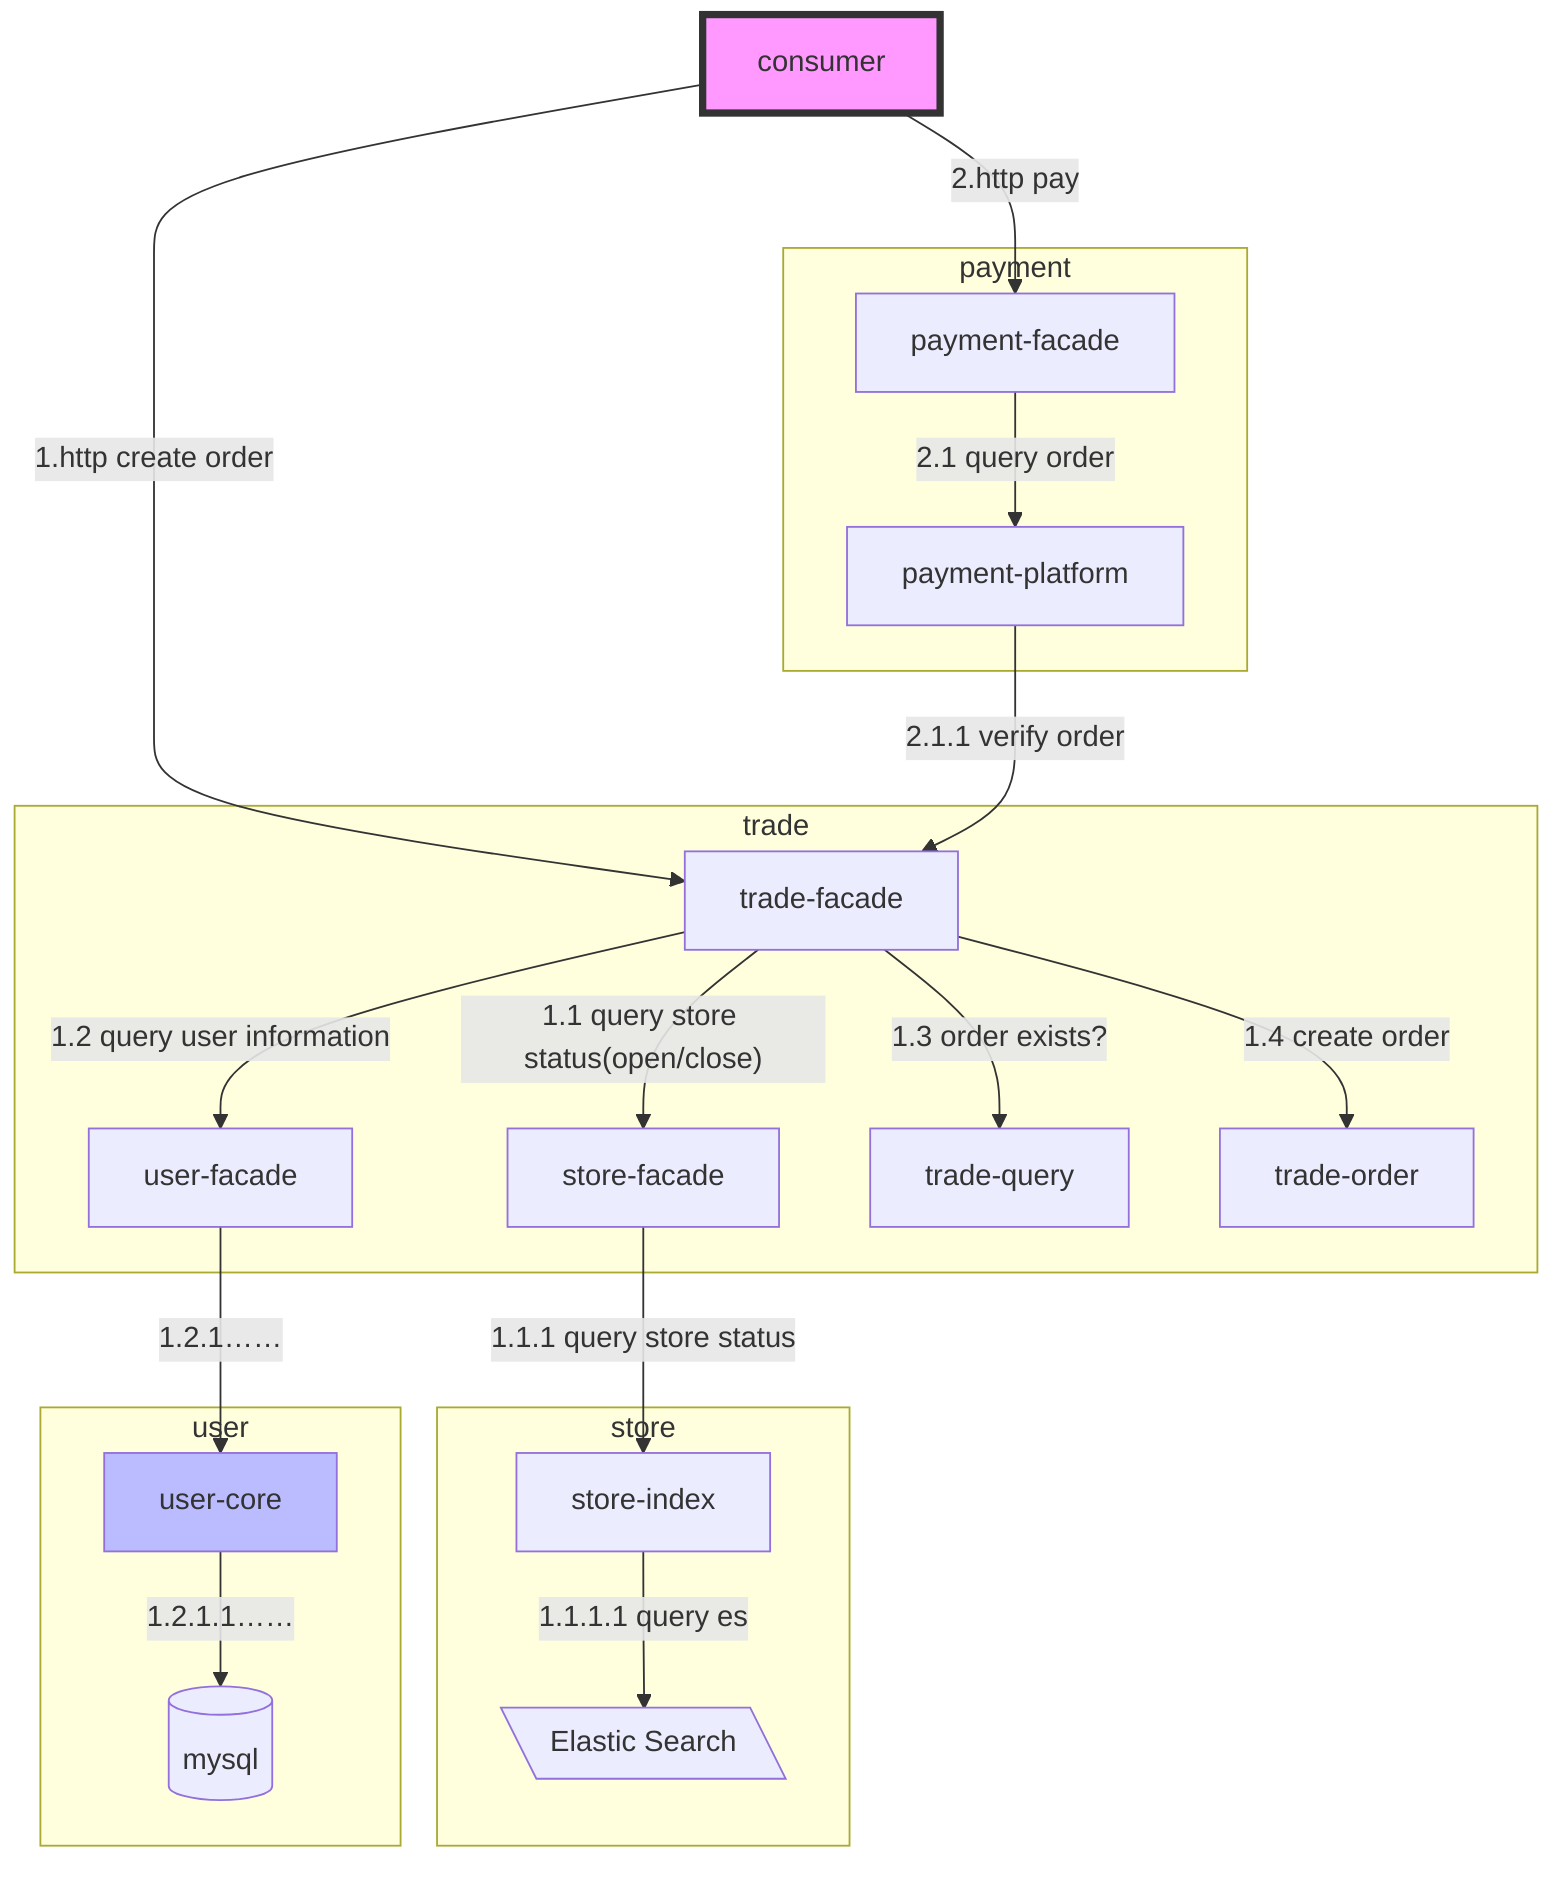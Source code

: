 flowchart TB
    consumer --1.http create order--> trade-facade
    consumer --2.http pay--> payment-facade
subgraph trade
trade-facade --1.1 query store status(open/close)--> store-facade
trade-facade --1.2 query user information--> user-facade
trade-facade --1.3 order exists?--> trade-query
trade-facade --1.4 create order --> trade-order
end
subgraph payment
payment-facade --2.1 query order--> payment-platform
payment-platform --2.1.1 verify order --> trade-facade
end
subgraph store
store-facade --1.1.1 query store status--> store-index
store-index --1.1.1.1 query es--> es[\Elastic Search\]
end
subgraph user
user-facade --1.2.1……--> user-core
user-core --1.2.1.1……--> mysql[(mysql)]
end
style consumer fill:#f9f,stroke:#333,stroke-width:4px
style user-core fill:#bbf